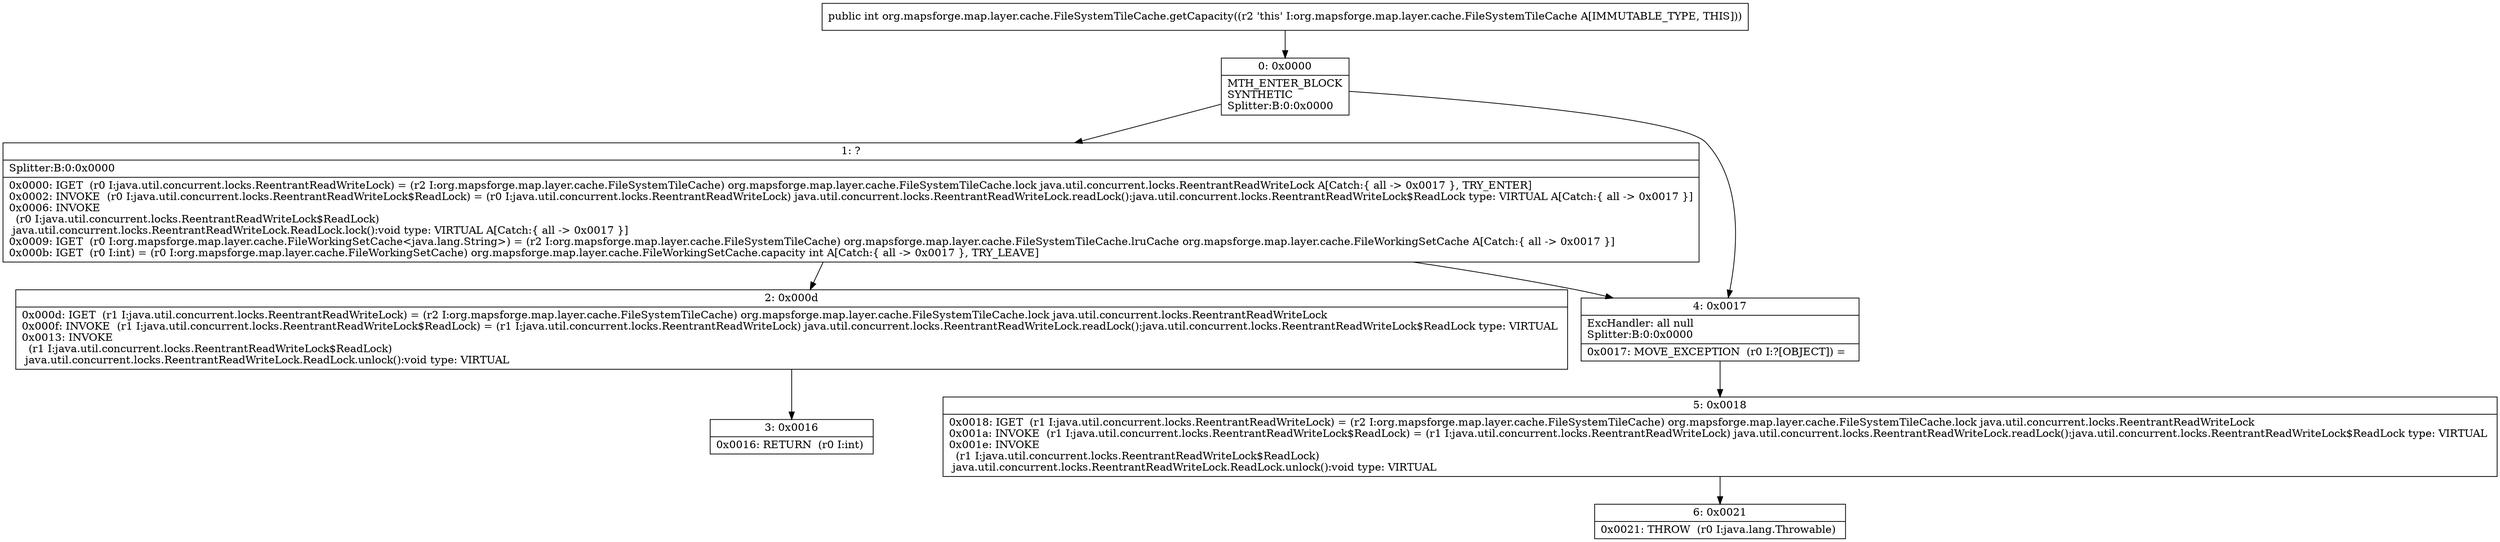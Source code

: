 digraph "CFG fororg.mapsforge.map.layer.cache.FileSystemTileCache.getCapacity()I" {
Node_0 [shape=record,label="{0\:\ 0x0000|MTH_ENTER_BLOCK\lSYNTHETIC\lSplitter:B:0:0x0000\l}"];
Node_1 [shape=record,label="{1\:\ ?|Splitter:B:0:0x0000\l|0x0000: IGET  (r0 I:java.util.concurrent.locks.ReentrantReadWriteLock) = (r2 I:org.mapsforge.map.layer.cache.FileSystemTileCache) org.mapsforge.map.layer.cache.FileSystemTileCache.lock java.util.concurrent.locks.ReentrantReadWriteLock A[Catch:\{ all \-\> 0x0017 \}, TRY_ENTER]\l0x0002: INVOKE  (r0 I:java.util.concurrent.locks.ReentrantReadWriteLock$ReadLock) = (r0 I:java.util.concurrent.locks.ReentrantReadWriteLock) java.util.concurrent.locks.ReentrantReadWriteLock.readLock():java.util.concurrent.locks.ReentrantReadWriteLock$ReadLock type: VIRTUAL A[Catch:\{ all \-\> 0x0017 \}]\l0x0006: INVOKE  \l  (r0 I:java.util.concurrent.locks.ReentrantReadWriteLock$ReadLock)\l java.util.concurrent.locks.ReentrantReadWriteLock.ReadLock.lock():void type: VIRTUAL A[Catch:\{ all \-\> 0x0017 \}]\l0x0009: IGET  (r0 I:org.mapsforge.map.layer.cache.FileWorkingSetCache\<java.lang.String\>) = (r2 I:org.mapsforge.map.layer.cache.FileSystemTileCache) org.mapsforge.map.layer.cache.FileSystemTileCache.lruCache org.mapsforge.map.layer.cache.FileWorkingSetCache A[Catch:\{ all \-\> 0x0017 \}]\l0x000b: IGET  (r0 I:int) = (r0 I:org.mapsforge.map.layer.cache.FileWorkingSetCache) org.mapsforge.map.layer.cache.FileWorkingSetCache.capacity int A[Catch:\{ all \-\> 0x0017 \}, TRY_LEAVE]\l}"];
Node_2 [shape=record,label="{2\:\ 0x000d|0x000d: IGET  (r1 I:java.util.concurrent.locks.ReentrantReadWriteLock) = (r2 I:org.mapsforge.map.layer.cache.FileSystemTileCache) org.mapsforge.map.layer.cache.FileSystemTileCache.lock java.util.concurrent.locks.ReentrantReadWriteLock \l0x000f: INVOKE  (r1 I:java.util.concurrent.locks.ReentrantReadWriteLock$ReadLock) = (r1 I:java.util.concurrent.locks.ReentrantReadWriteLock) java.util.concurrent.locks.ReentrantReadWriteLock.readLock():java.util.concurrent.locks.ReentrantReadWriteLock$ReadLock type: VIRTUAL \l0x0013: INVOKE  \l  (r1 I:java.util.concurrent.locks.ReentrantReadWriteLock$ReadLock)\l java.util.concurrent.locks.ReentrantReadWriteLock.ReadLock.unlock():void type: VIRTUAL \l}"];
Node_3 [shape=record,label="{3\:\ 0x0016|0x0016: RETURN  (r0 I:int) \l}"];
Node_4 [shape=record,label="{4\:\ 0x0017|ExcHandler: all null\lSplitter:B:0:0x0000\l|0x0017: MOVE_EXCEPTION  (r0 I:?[OBJECT]) =  \l}"];
Node_5 [shape=record,label="{5\:\ 0x0018|0x0018: IGET  (r1 I:java.util.concurrent.locks.ReentrantReadWriteLock) = (r2 I:org.mapsforge.map.layer.cache.FileSystemTileCache) org.mapsforge.map.layer.cache.FileSystemTileCache.lock java.util.concurrent.locks.ReentrantReadWriteLock \l0x001a: INVOKE  (r1 I:java.util.concurrent.locks.ReentrantReadWriteLock$ReadLock) = (r1 I:java.util.concurrent.locks.ReentrantReadWriteLock) java.util.concurrent.locks.ReentrantReadWriteLock.readLock():java.util.concurrent.locks.ReentrantReadWriteLock$ReadLock type: VIRTUAL \l0x001e: INVOKE  \l  (r1 I:java.util.concurrent.locks.ReentrantReadWriteLock$ReadLock)\l java.util.concurrent.locks.ReentrantReadWriteLock.ReadLock.unlock():void type: VIRTUAL \l}"];
Node_6 [shape=record,label="{6\:\ 0x0021|0x0021: THROW  (r0 I:java.lang.Throwable) \l}"];
MethodNode[shape=record,label="{public int org.mapsforge.map.layer.cache.FileSystemTileCache.getCapacity((r2 'this' I:org.mapsforge.map.layer.cache.FileSystemTileCache A[IMMUTABLE_TYPE, THIS])) }"];
MethodNode -> Node_0;
Node_0 -> Node_1;
Node_0 -> Node_4;
Node_1 -> Node_2;
Node_1 -> Node_4;
Node_2 -> Node_3;
Node_4 -> Node_5;
Node_5 -> Node_6;
}

